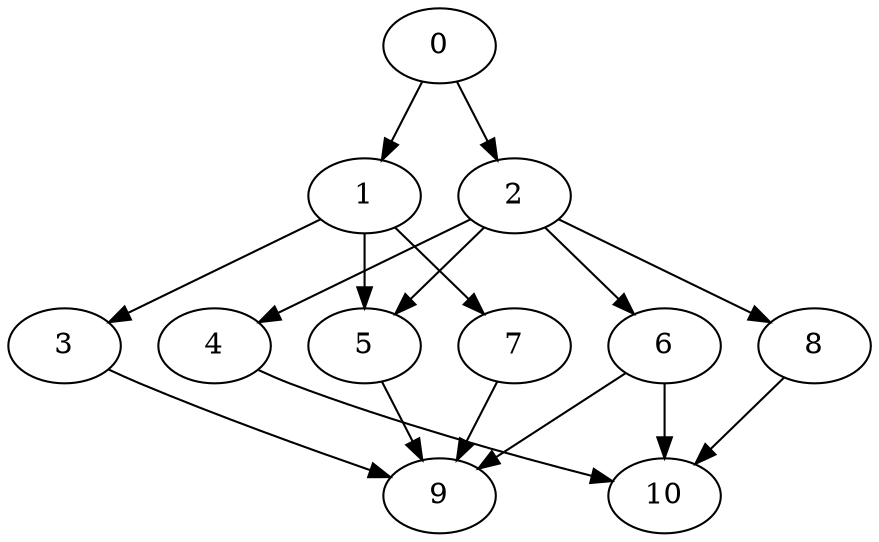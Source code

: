 digraph G {
	graph [ordering=out];
	node [label="\N"];
	graph [bb="0,0,414,252"];
	0 [pos="207,234", width="0.75", height="0.50"];
	1 [pos="135,162", width="0.75", height="0.50"];
	2 [pos="243,162", width="0.75", height="0.50"];
	3 [pos="27,90", width="0.75", height="0.50"];
	5 [pos="99,90", width="0.75", height="0.50"];
	7 [pos="171,90", width="0.75", height="0.50"];
	4 [pos="315,90", width="0.75", height="0.50"];
	6 [pos="243,90", width="0.75", height="0.50"];
	8 [pos="387,90", width="0.75", height="0.50"];
	9 [pos="135,18", width="0.75", height="0.50"];
	10 [pos="315,18", width="0.75", height="0.50"];
	0 -> 1 [pos="e,150,177 192,219 182,209 169,196 157,184"];
	0 -> 2 [pos="e,234,179 216,217 220,208 225,198 230,188"];
	1 -> 3 [pos="e,46,103 116,149 99,138 74,121 54,109"];
	1 -> 5 [pos="e,108,107 126,145 122,136 117,126 112,116"];
	1 -> 7 [pos="e,162,107 144,145 148,136 153,126 158,116"];
	2 -> 4 [pos="e,300,105 258,147 268,137 281,124 293,112"];
	2 -> 5 [pos="e,121,101 221,151 197,138 157,119 130,105"];
	2 -> 6 [pos="e,243,108 243,144 243,136 243,127 243,118"];
	2 -> 8 [pos="e,365,101 265,151 289,138 329,119 356,105"];
	3 -> 9 [pos="e,116,31 46,77 63,66 88,49 108,37"];
	5 -> 9 [pos="e,126,35 108,73 112,64 117,54 122,44"];
	6 -> 9 [pos="e,154,31 224,77 207,66 182,49 162,37"];
	7 -> 9 [pos="e,144,35 162,73 158,64 153,54 148,44"];
	4 -> 10 [pos="e,315,36 315,72 315,64 315,55 315,46"];
	8 -> 10 [pos="e,330,33 372,75 362,65 349,52 337,40"];
	6 -> 10 [pos="e,300,33 258,75 268,65 281,52 293,40"];
}
